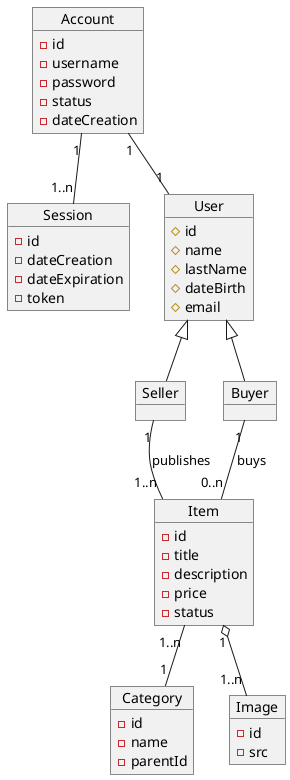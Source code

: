 @startuml

object Account {
    -id
    -username
    -password
    -status
    -dateCreation
}

object Session {
    -id
    -dateCreation
    -dateExpiration
    -token
}

object User {
    #id
    #name
    #lastName
    #dateBirth
    #email
}

object Seller
object Buyer

object Item {
    -id
    -title
    -description
    -price
    -status
}

object Category {
    -id
    -name
    -parentId
}

object Image {
    -id
    -src
}

User <|-- Seller
User <|-- Buyer

Account "1" -- "1" User
Account "1" -- "1..n" Session

Item "1" o-- "1..n" Image
Item "1..n" -- "1" Category

Seller "1" -- "1..n" Item : publishes
Buyer "1" -- "0..n" Item : buys

@enduml
